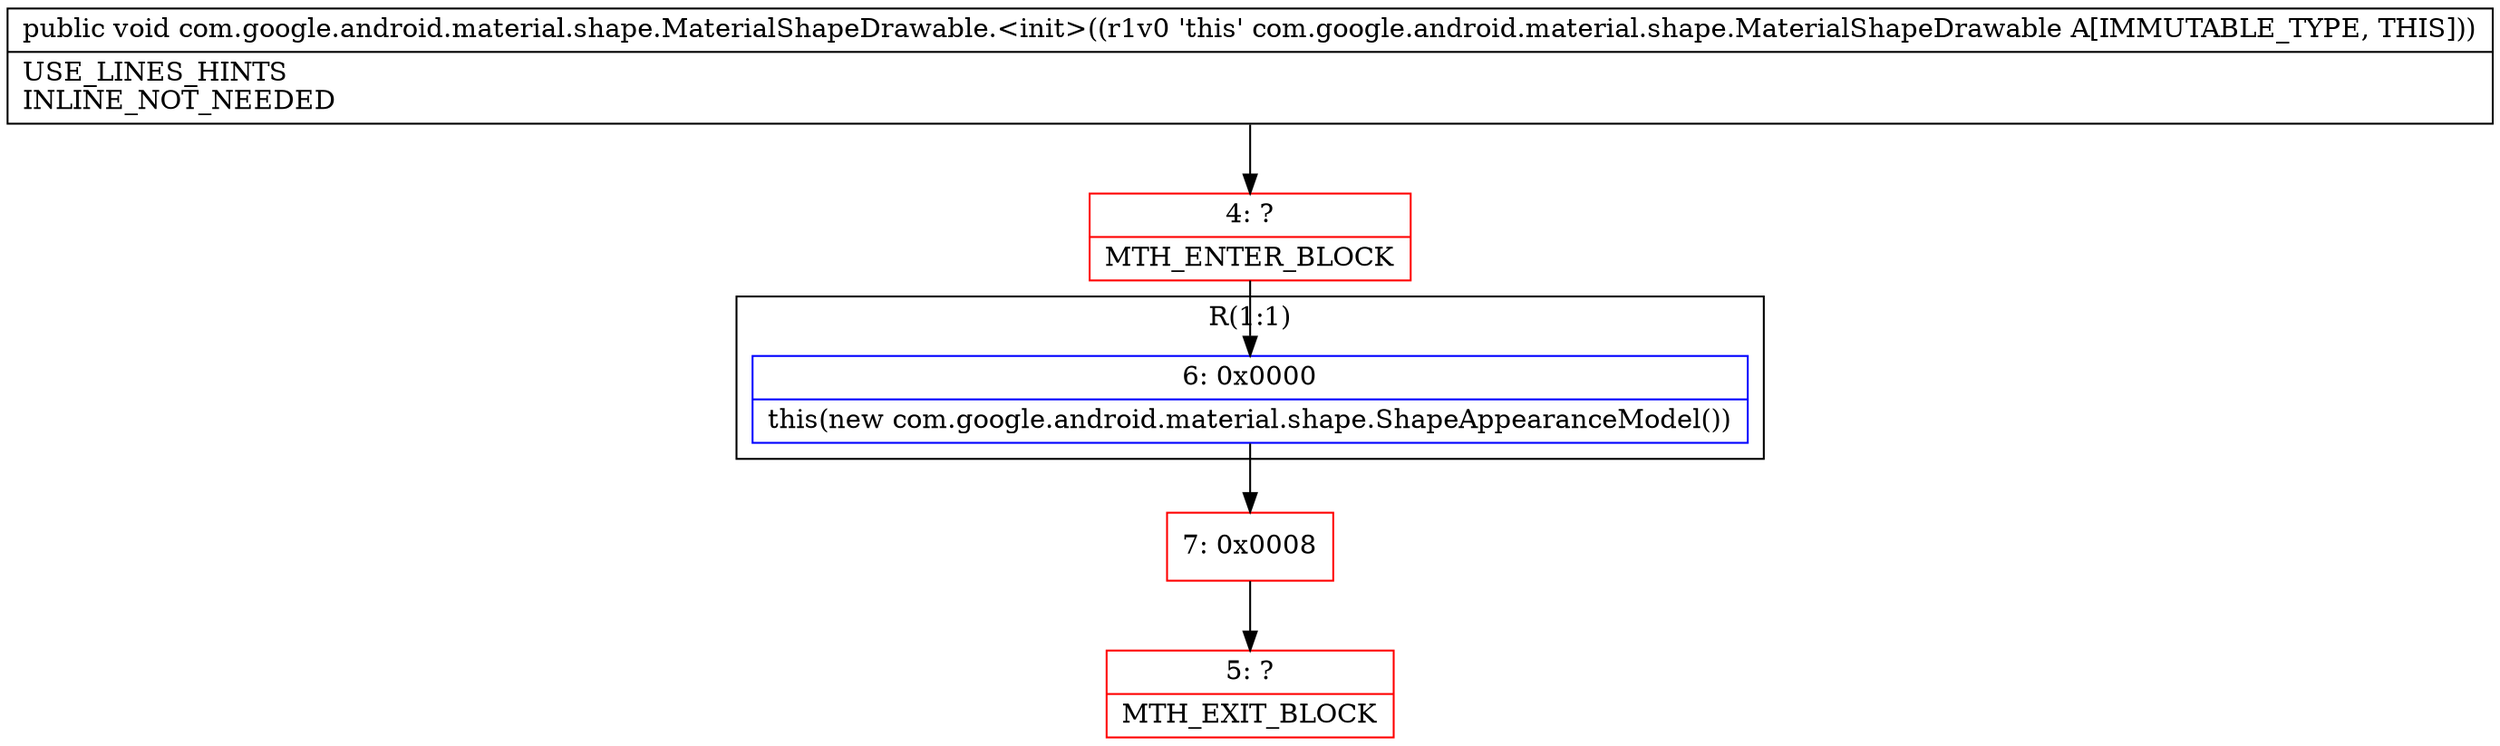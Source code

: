 digraph "CFG forcom.google.android.material.shape.MaterialShapeDrawable.\<init\>()V" {
subgraph cluster_Region_1920153696 {
label = "R(1:1)";
node [shape=record,color=blue];
Node_6 [shape=record,label="{6\:\ 0x0000|this(new com.google.android.material.shape.ShapeAppearanceModel())\l}"];
}
Node_4 [shape=record,color=red,label="{4\:\ ?|MTH_ENTER_BLOCK\l}"];
Node_7 [shape=record,color=red,label="{7\:\ 0x0008}"];
Node_5 [shape=record,color=red,label="{5\:\ ?|MTH_EXIT_BLOCK\l}"];
MethodNode[shape=record,label="{public void com.google.android.material.shape.MaterialShapeDrawable.\<init\>((r1v0 'this' com.google.android.material.shape.MaterialShapeDrawable A[IMMUTABLE_TYPE, THIS]))  | USE_LINES_HINTS\lINLINE_NOT_NEEDED\l}"];
MethodNode -> Node_4;Node_6 -> Node_7;
Node_4 -> Node_6;
Node_7 -> Node_5;
}

